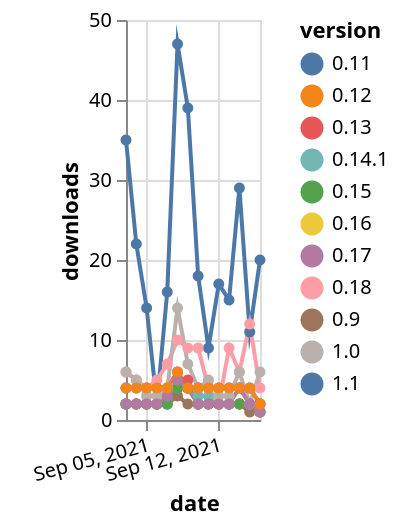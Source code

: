 {"$schema": "https://vega.github.io/schema/vega-lite/v5.json", "description": "A simple bar chart with embedded data.", "data": {"values": [{"date": "2021-09-03", "total": 2601, "delta": 2, "version": "0.16"}, {"date": "2021-09-04", "total": 2603, "delta": 2, "version": "0.16"}, {"date": "2021-09-05", "total": 2605, "delta": 2, "version": "0.16"}, {"date": "2021-09-06", "total": 2607, "delta": 2, "version": "0.16"}, {"date": "2021-09-07", "total": 2609, "delta": 2, "version": "0.16"}, {"date": "2021-09-08", "total": 2613, "delta": 4, "version": "0.16"}, {"date": "2021-09-09", "total": 2617, "delta": 4, "version": "0.16"}, {"date": "2021-09-10", "total": 2619, "delta": 2, "version": "0.16"}, {"date": "2021-09-11", "total": 2621, "delta": 2, "version": "0.16"}, {"date": "2021-09-12", "total": 2623, "delta": 2, "version": "0.16"}, {"date": "2021-09-13", "total": 2625, "delta": 2, "version": "0.16"}, {"date": "2021-09-14", "total": 2627, "delta": 2, "version": "0.16"}, {"date": "2021-09-15", "total": 2629, "delta": 2, "version": "0.16"}, {"date": "2021-09-16", "total": 2630, "delta": 1, "version": "0.16"}, {"date": "2021-09-03", "total": 2954, "delta": 35, "version": "1.1"}, {"date": "2021-09-04", "total": 2976, "delta": 22, "version": "1.1"}, {"date": "2021-09-05", "total": 2990, "delta": 14, "version": "1.1"}, {"date": "2021-09-06", "total": 2992, "delta": 2, "version": "1.1"}, {"date": "2021-09-07", "total": 3008, "delta": 16, "version": "1.1"}, {"date": "2021-09-08", "total": 3055, "delta": 47, "version": "1.1"}, {"date": "2021-09-09", "total": 3094, "delta": 39, "version": "1.1"}, {"date": "2021-09-10", "total": 3112, "delta": 18, "version": "1.1"}, {"date": "2021-09-11", "total": 3121, "delta": 9, "version": "1.1"}, {"date": "2021-09-12", "total": 3138, "delta": 17, "version": "1.1"}, {"date": "2021-09-13", "total": 3153, "delta": 15, "version": "1.1"}, {"date": "2021-09-14", "total": 3182, "delta": 29, "version": "1.1"}, {"date": "2021-09-15", "total": 3193, "delta": 11, "version": "1.1"}, {"date": "2021-09-16", "total": 3213, "delta": 20, "version": "1.1"}, {"date": "2021-09-03", "total": 4469, "delta": 2, "version": "0.13"}, {"date": "2021-09-04", "total": 4471, "delta": 2, "version": "0.13"}, {"date": "2021-09-05", "total": 4473, "delta": 2, "version": "0.13"}, {"date": "2021-09-06", "total": 4475, "delta": 2, "version": "0.13"}, {"date": "2021-09-07", "total": 4477, "delta": 2, "version": "0.13"}, {"date": "2021-09-08", "total": 4482, "delta": 5, "version": "0.13"}, {"date": "2021-09-09", "total": 4487, "delta": 5, "version": "0.13"}, {"date": "2021-09-10", "total": 4489, "delta": 2, "version": "0.13"}, {"date": "2021-09-11", "total": 4491, "delta": 2, "version": "0.13"}, {"date": "2021-09-12", "total": 4493, "delta": 2, "version": "0.13"}, {"date": "2021-09-13", "total": 4495, "delta": 2, "version": "0.13"}, {"date": "2021-09-14", "total": 4497, "delta": 2, "version": "0.13"}, {"date": "2021-09-15", "total": 4499, "delta": 2, "version": "0.13"}, {"date": "2021-09-16", "total": 4500, "delta": 1, "version": "0.13"}, {"date": "2021-09-03", "total": 2888, "delta": 2, "version": "0.9"}, {"date": "2021-09-04", "total": 2890, "delta": 2, "version": "0.9"}, {"date": "2021-09-05", "total": 2892, "delta": 2, "version": "0.9"}, {"date": "2021-09-06", "total": 2894, "delta": 2, "version": "0.9"}, {"date": "2021-09-07", "total": 2896, "delta": 2, "version": "0.9"}, {"date": "2021-09-08", "total": 2899, "delta": 3, "version": "0.9"}, {"date": "2021-09-09", "total": 2901, "delta": 2, "version": "0.9"}, {"date": "2021-09-10", "total": 2903, "delta": 2, "version": "0.9"}, {"date": "2021-09-11", "total": 2905, "delta": 2, "version": "0.9"}, {"date": "2021-09-12", "total": 2907, "delta": 2, "version": "0.9"}, {"date": "2021-09-13", "total": 2909, "delta": 2, "version": "0.9"}, {"date": "2021-09-14", "total": 2911, "delta": 2, "version": "0.9"}, {"date": "2021-09-15", "total": 2912, "delta": 1, "version": "0.9"}, {"date": "2021-09-16", "total": 2914, "delta": 2, "version": "0.9"}, {"date": "2021-09-03", "total": 3134, "delta": 2, "version": "0.14.1"}, {"date": "2021-09-04", "total": 3136, "delta": 2, "version": "0.14.1"}, {"date": "2021-09-05", "total": 3138, "delta": 2, "version": "0.14.1"}, {"date": "2021-09-06", "total": 3140, "delta": 2, "version": "0.14.1"}, {"date": "2021-09-07", "total": 3142, "delta": 2, "version": "0.14.1"}, {"date": "2021-09-08", "total": 3146, "delta": 4, "version": "0.14.1"}, {"date": "2021-09-09", "total": 3150, "delta": 4, "version": "0.14.1"}, {"date": "2021-09-10", "total": 3153, "delta": 3, "version": "0.14.1"}, {"date": "2021-09-11", "total": 3156, "delta": 3, "version": "0.14.1"}, {"date": "2021-09-12", "total": 3158, "delta": 2, "version": "0.14.1"}, {"date": "2021-09-13", "total": 3160, "delta": 2, "version": "0.14.1"}, {"date": "2021-09-14", "total": 3162, "delta": 2, "version": "0.14.1"}, {"date": "2021-09-15", "total": 3164, "delta": 2, "version": "0.14.1"}, {"date": "2021-09-16", "total": 3165, "delta": 1, "version": "0.14.1"}, {"date": "2021-09-03", "total": 5087, "delta": 4, "version": "0.11"}, {"date": "2021-09-04", "total": 5091, "delta": 4, "version": "0.11"}, {"date": "2021-09-05", "total": 5095, "delta": 4, "version": "0.11"}, {"date": "2021-09-06", "total": 5099, "delta": 4, "version": "0.11"}, {"date": "2021-09-07", "total": 5103, "delta": 4, "version": "0.11"}, {"date": "2021-09-08", "total": 5109, "delta": 6, "version": "0.11"}, {"date": "2021-09-09", "total": 5113, "delta": 4, "version": "0.11"}, {"date": "2021-09-10", "total": 5117, "delta": 4, "version": "0.11"}, {"date": "2021-09-11", "total": 5121, "delta": 4, "version": "0.11"}, {"date": "2021-09-12", "total": 5125, "delta": 4, "version": "0.11"}, {"date": "2021-09-13", "total": 5129, "delta": 4, "version": "0.11"}, {"date": "2021-09-14", "total": 5133, "delta": 4, "version": "0.11"}, {"date": "2021-09-15", "total": 5137, "delta": 4, "version": "0.11"}, {"date": "2021-09-16", "total": 5139, "delta": 2, "version": "0.11"}, {"date": "2021-09-03", "total": 7843, "delta": 6, "version": "0.18"}, {"date": "2021-09-04", "total": 7848, "delta": 5, "version": "0.18"}, {"date": "2021-09-05", "total": 7852, "delta": 4, "version": "0.18"}, {"date": "2021-09-06", "total": 7857, "delta": 5, "version": "0.18"}, {"date": "2021-09-07", "total": 7864, "delta": 7, "version": "0.18"}, {"date": "2021-09-08", "total": 7874, "delta": 10, "version": "0.18"}, {"date": "2021-09-09", "total": 7883, "delta": 9, "version": "0.18"}, {"date": "2021-09-10", "total": 7892, "delta": 9, "version": "0.18"}, {"date": "2021-09-11", "total": 7896, "delta": 4, "version": "0.18"}, {"date": "2021-09-12", "total": 7898, "delta": 2, "version": "0.18"}, {"date": "2021-09-13", "total": 7907, "delta": 9, "version": "0.18"}, {"date": "2021-09-14", "total": 7913, "delta": 6, "version": "0.18"}, {"date": "2021-09-15", "total": 7925, "delta": 12, "version": "0.18"}, {"date": "2021-09-16", "total": 7929, "delta": 4, "version": "0.18"}, {"date": "2021-09-03", "total": 2509, "delta": 2, "version": "0.15"}, {"date": "2021-09-04", "total": 2511, "delta": 2, "version": "0.15"}, {"date": "2021-09-05", "total": 2513, "delta": 2, "version": "0.15"}, {"date": "2021-09-06", "total": 2515, "delta": 2, "version": "0.15"}, {"date": "2021-09-07", "total": 2517, "delta": 2, "version": "0.15"}, {"date": "2021-09-08", "total": 2521, "delta": 4, "version": "0.15"}, {"date": "2021-09-09", "total": 2525, "delta": 4, "version": "0.15"}, {"date": "2021-09-10", "total": 2527, "delta": 2, "version": "0.15"}, {"date": "2021-09-11", "total": 2529, "delta": 2, "version": "0.15"}, {"date": "2021-09-12", "total": 2531, "delta": 2, "version": "0.15"}, {"date": "2021-09-13", "total": 2533, "delta": 2, "version": "0.15"}, {"date": "2021-09-14", "total": 2535, "delta": 2, "version": "0.15"}, {"date": "2021-09-15", "total": 2537, "delta": 2, "version": "0.15"}, {"date": "2021-09-16", "total": 2538, "delta": 1, "version": "0.15"}, {"date": "2021-09-03", "total": 3049, "delta": 6, "version": "1.0"}, {"date": "2021-09-04", "total": 3054, "delta": 5, "version": "1.0"}, {"date": "2021-09-05", "total": 3057, "delta": 3, "version": "1.0"}, {"date": "2021-09-06", "total": 3060, "delta": 3, "version": "1.0"}, {"date": "2021-09-07", "total": 3064, "delta": 4, "version": "1.0"}, {"date": "2021-09-08", "total": 3078, "delta": 14, "version": "1.0"}, {"date": "2021-09-09", "total": 3085, "delta": 7, "version": "1.0"}, {"date": "2021-09-10", "total": 3089, "delta": 4, "version": "1.0"}, {"date": "2021-09-11", "total": 3094, "delta": 5, "version": "1.0"}, {"date": "2021-09-12", "total": 3097, "delta": 3, "version": "1.0"}, {"date": "2021-09-13", "total": 3100, "delta": 3, "version": "1.0"}, {"date": "2021-09-14", "total": 3106, "delta": 6, "version": "1.0"}, {"date": "2021-09-15", "total": 3108, "delta": 2, "version": "1.0"}, {"date": "2021-09-16", "total": 3114, "delta": 6, "version": "1.0"}, {"date": "2021-09-03", "total": 2849, "delta": 2, "version": "0.17"}, {"date": "2021-09-04", "total": 2851, "delta": 2, "version": "0.17"}, {"date": "2021-09-05", "total": 2853, "delta": 2, "version": "0.17"}, {"date": "2021-09-06", "total": 2855, "delta": 2, "version": "0.17"}, {"date": "2021-09-07", "total": 2858, "delta": 3, "version": "0.17"}, {"date": "2021-09-08", "total": 2863, "delta": 5, "version": "0.17"}, {"date": "2021-09-09", "total": 2867, "delta": 4, "version": "0.17"}, {"date": "2021-09-10", "total": 2869, "delta": 2, "version": "0.17"}, {"date": "2021-09-11", "total": 2871, "delta": 2, "version": "0.17"}, {"date": "2021-09-12", "total": 2873, "delta": 2, "version": "0.17"}, {"date": "2021-09-13", "total": 2875, "delta": 2, "version": "0.17"}, {"date": "2021-09-14", "total": 2879, "delta": 4, "version": "0.17"}, {"date": "2021-09-15", "total": 2881, "delta": 2, "version": "0.17"}, {"date": "2021-09-16", "total": 2882, "delta": 1, "version": "0.17"}, {"date": "2021-09-03", "total": 5077, "delta": 4, "version": "0.12"}, {"date": "2021-09-04", "total": 5081, "delta": 4, "version": "0.12"}, {"date": "2021-09-05", "total": 5085, "delta": 4, "version": "0.12"}, {"date": "2021-09-06", "total": 5089, "delta": 4, "version": "0.12"}, {"date": "2021-09-07", "total": 5093, "delta": 4, "version": "0.12"}, {"date": "2021-09-08", "total": 5099, "delta": 6, "version": "0.12"}, {"date": "2021-09-09", "total": 5103, "delta": 4, "version": "0.12"}, {"date": "2021-09-10", "total": 5107, "delta": 4, "version": "0.12"}, {"date": "2021-09-11", "total": 5111, "delta": 4, "version": "0.12"}, {"date": "2021-09-12", "total": 5115, "delta": 4, "version": "0.12"}, {"date": "2021-09-13", "total": 5119, "delta": 4, "version": "0.12"}, {"date": "2021-09-14", "total": 5123, "delta": 4, "version": "0.12"}, {"date": "2021-09-15", "total": 5127, "delta": 4, "version": "0.12"}, {"date": "2021-09-16", "total": 5129, "delta": 2, "version": "0.12"}]}, "width": "container", "mark": {"type": "line", "point": {"filled": true}}, "encoding": {"x": {"field": "date", "type": "temporal", "timeUnit": "yearmonthdate", "title": "date", "axis": {"labelAngle": -15}}, "y": {"field": "delta", "type": "quantitative", "title": "downloads"}, "color": {"field": "version", "type": "nominal"}, "tooltip": {"field": "delta"}}}